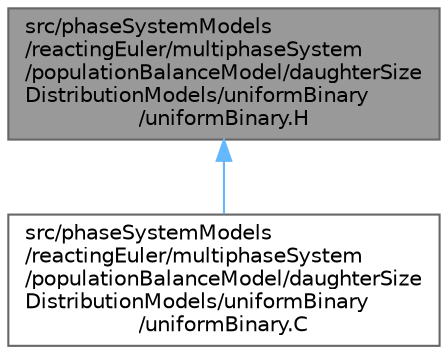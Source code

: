 digraph "src/phaseSystemModels/reactingEuler/multiphaseSystem/populationBalanceModel/daughterSizeDistributionModels/uniformBinary/uniformBinary.H"
{
 // LATEX_PDF_SIZE
  bgcolor="transparent";
  edge [fontname=Helvetica,fontsize=10,labelfontname=Helvetica,labelfontsize=10];
  node [fontname=Helvetica,fontsize=10,shape=box,height=0.2,width=0.4];
  Node1 [id="Node000001",label="src/phaseSystemModels\l/reactingEuler/multiphaseSystem\l/populationBalanceModel/daughterSize\lDistributionModels/uniformBinary\l/uniformBinary.H",height=0.2,width=0.4,color="gray40", fillcolor="grey60", style="filled", fontcolor="black",tooltip=" "];
  Node1 -> Node2 [id="edge1_Node000001_Node000002",dir="back",color="steelblue1",style="solid",tooltip=" "];
  Node2 [id="Node000002",label="src/phaseSystemModels\l/reactingEuler/multiphaseSystem\l/populationBalanceModel/daughterSize\lDistributionModels/uniformBinary\l/uniformBinary.C",height=0.2,width=0.4,color="grey40", fillcolor="white", style="filled",URL="$uniformBinary_8C.html",tooltip=" "];
}
